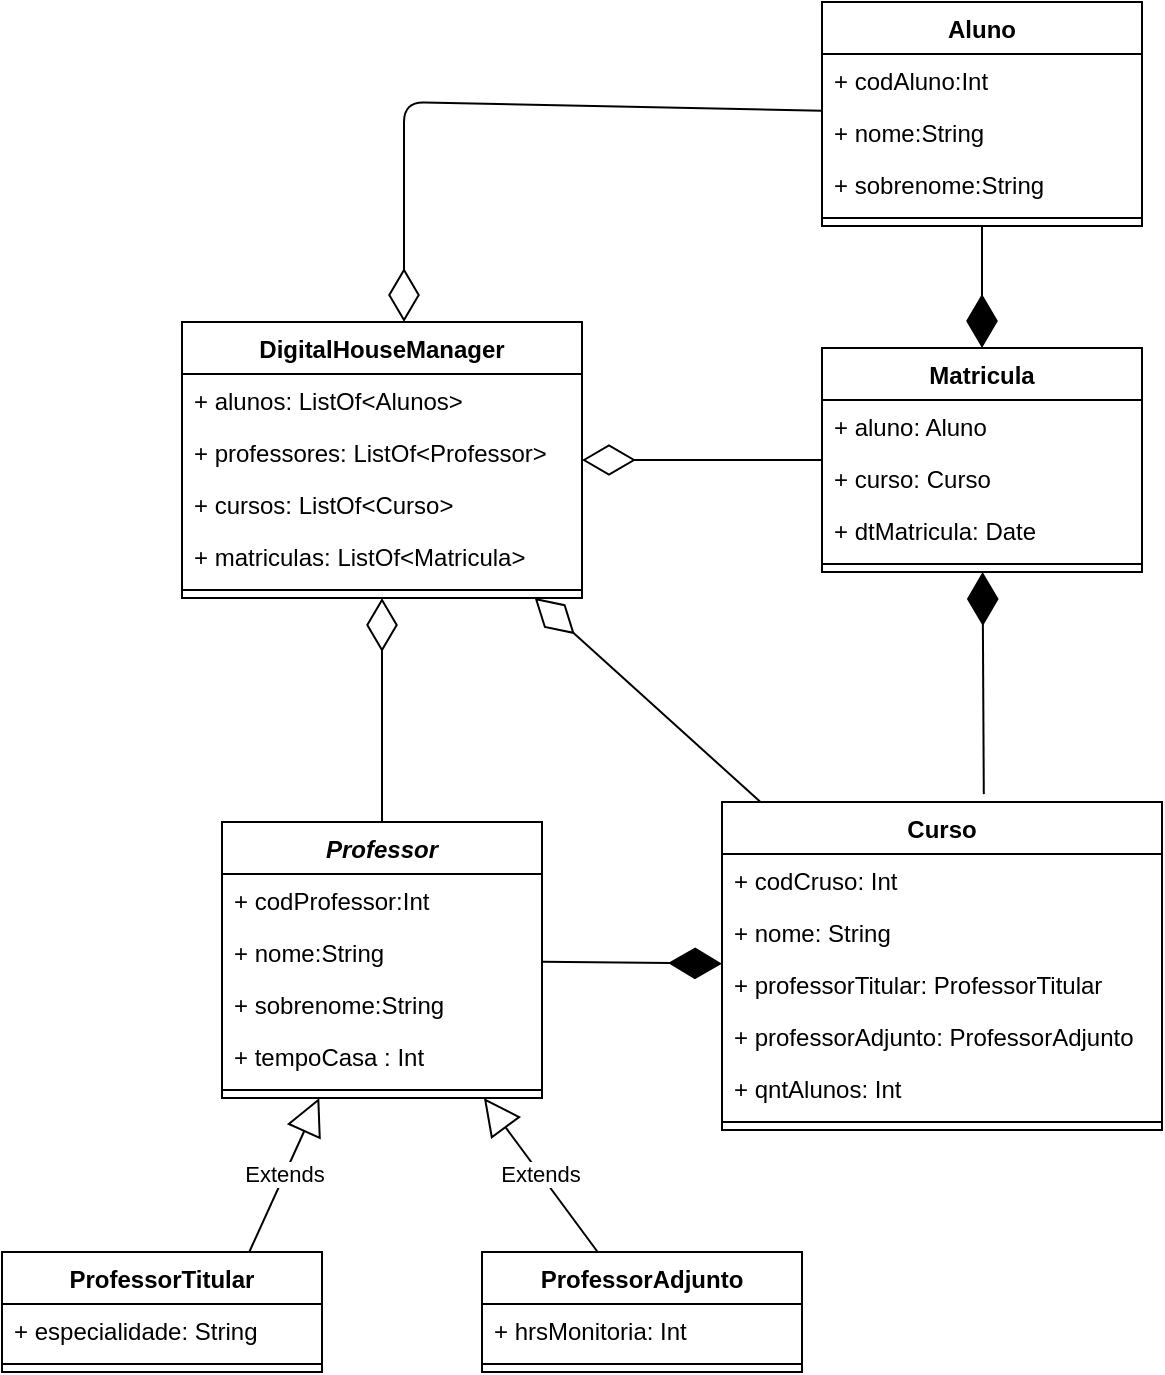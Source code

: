 <mxfile version="13.7.5" type="github">
  <diagram id="TcTvgOlSOwh4rLOoNLtm" name="Page-1">
    <mxGraphModel dx="1422" dy="794" grid="1" gridSize="10" guides="1" tooltips="1" connect="1" arrows="1" fold="1" page="1" pageScale="1" pageWidth="827" pageHeight="1169" math="0" shadow="0">
      <root>
        <mxCell id="0" />
        <mxCell id="1" parent="0" />
        <mxCell id="OuyohkA6feFG9nvxDIpP-30" value="Extends" style="endArrow=block;endSize=16;endFill=0;html=1;" edge="1" parent="1" target="OuyohkA6feFG9nvxDIpP-16">
          <mxGeometry width="160" relative="1" as="geometry">
            <mxPoint x="283.636" y="675" as="sourcePoint" />
            <mxPoint x="836" y="972" as="targetPoint" />
          </mxGeometry>
        </mxCell>
        <mxCell id="OuyohkA6feFG9nvxDIpP-31" value="Extends" style="endArrow=block;endSize=16;endFill=0;html=1;" edge="1" parent="1" source="OuyohkA6feFG9nvxDIpP-26" target="OuyohkA6feFG9nvxDIpP-16">
          <mxGeometry width="160" relative="1" as="geometry">
            <mxPoint x="676" y="972" as="sourcePoint" />
            <mxPoint x="836" y="972" as="targetPoint" />
          </mxGeometry>
        </mxCell>
        <mxCell id="OuyohkA6feFG9nvxDIpP-35" value="" style="endArrow=diamondThin;endFill=1;endSize=24;html=1;" edge="1" parent="1" source="OuyohkA6feFG9nvxDIpP-16" target="OuyohkA6feFG9nvxDIpP-7">
          <mxGeometry width="160" relative="1" as="geometry">
            <mxPoint x="530" y="460" as="sourcePoint" />
            <mxPoint x="690" y="460" as="targetPoint" />
          </mxGeometry>
        </mxCell>
        <mxCell id="OuyohkA6feFG9nvxDIpP-43" value="" style="endArrow=diamondThin;endFill=1;endSize=24;html=1;exitX=0.595;exitY=-0.024;exitDx=0;exitDy=0;exitPerimeter=0;" edge="1" parent="1" source="OuyohkA6feFG9nvxDIpP-7" target="OuyohkA6feFG9nvxDIpP-37">
          <mxGeometry width="160" relative="1" as="geometry">
            <mxPoint x="340" y="620" as="sourcePoint" />
            <mxPoint x="500" y="620" as="targetPoint" />
          </mxGeometry>
        </mxCell>
        <mxCell id="OuyohkA6feFG9nvxDIpP-44" value="" style="endArrow=diamondThin;endFill=1;endSize=24;html=1;" edge="1" parent="1" source="OuyohkA6feFG9nvxDIpP-1" target="OuyohkA6feFG9nvxDIpP-37">
          <mxGeometry width="160" relative="1" as="geometry">
            <mxPoint x="340" y="620" as="sourcePoint" />
            <mxPoint x="500" y="620" as="targetPoint" />
          </mxGeometry>
        </mxCell>
        <mxCell id="OuyohkA6feFG9nvxDIpP-7" value="Curso" style="swimlane;fontStyle=1;align=center;verticalAlign=top;childLayout=stackLayout;horizontal=1;startSize=26;horizontalStack=0;resizeParent=1;resizeParentMax=0;resizeLast=0;collapsible=1;marginBottom=0;" vertex="1" parent="1">
          <mxGeometry x="520" y="450" width="220" height="164" as="geometry" />
        </mxCell>
        <mxCell id="OuyohkA6feFG9nvxDIpP-8" value="+ codCruso: Int" style="text;strokeColor=none;fillColor=none;align=left;verticalAlign=top;spacingLeft=4;spacingRight=4;overflow=hidden;rotatable=0;points=[[0,0.5],[1,0.5]];portConstraint=eastwest;" vertex="1" parent="OuyohkA6feFG9nvxDIpP-7">
          <mxGeometry y="26" width="220" height="26" as="geometry" />
        </mxCell>
        <mxCell id="OuyohkA6feFG9nvxDIpP-11" value="+ nome: String&#xa;" style="text;strokeColor=none;fillColor=none;align=left;verticalAlign=top;spacingLeft=4;spacingRight=4;overflow=hidden;rotatable=0;points=[[0,0.5],[1,0.5]];portConstraint=eastwest;" vertex="1" parent="OuyohkA6feFG9nvxDIpP-7">
          <mxGeometry y="52" width="220" height="26" as="geometry" />
        </mxCell>
        <mxCell id="OuyohkA6feFG9nvxDIpP-32" value="+ professorTitular: ProfessorTitular&#xa;" style="text;strokeColor=none;fillColor=none;align=left;verticalAlign=top;spacingLeft=4;spacingRight=4;overflow=hidden;rotatable=0;points=[[0,0.5],[1,0.5]];portConstraint=eastwest;" vertex="1" parent="OuyohkA6feFG9nvxDIpP-7">
          <mxGeometry y="78" width="220" height="26" as="geometry" />
        </mxCell>
        <mxCell id="OuyohkA6feFG9nvxDIpP-33" value="+ professorAdjunto: ProfessorAdjunto&#xa;" style="text;strokeColor=none;fillColor=none;align=left;verticalAlign=top;spacingLeft=4;spacingRight=4;overflow=hidden;rotatable=0;points=[[0,0.5],[1,0.5]];portConstraint=eastwest;" vertex="1" parent="OuyohkA6feFG9nvxDIpP-7">
          <mxGeometry y="104" width="220" height="26" as="geometry" />
        </mxCell>
        <mxCell id="OuyohkA6feFG9nvxDIpP-34" value="+ qntAlunos: Int&#xa;" style="text;strokeColor=none;fillColor=none;align=left;verticalAlign=top;spacingLeft=4;spacingRight=4;overflow=hidden;rotatable=0;points=[[0,0.5],[1,0.5]];portConstraint=eastwest;" vertex="1" parent="OuyohkA6feFG9nvxDIpP-7">
          <mxGeometry y="130" width="220" height="26" as="geometry" />
        </mxCell>
        <mxCell id="OuyohkA6feFG9nvxDIpP-9" value="" style="line;strokeWidth=1;fillColor=none;align=left;verticalAlign=middle;spacingTop=-1;spacingLeft=3;spacingRight=3;rotatable=0;labelPosition=right;points=[];portConstraint=eastwest;" vertex="1" parent="OuyohkA6feFG9nvxDIpP-7">
          <mxGeometry y="156" width="220" height="8" as="geometry" />
        </mxCell>
        <mxCell id="OuyohkA6feFG9nvxDIpP-22" value="ProfessorTitular&#xa;" style="swimlane;fontStyle=1;align=center;verticalAlign=top;childLayout=stackLayout;horizontal=1;startSize=26;horizontalStack=0;resizeParent=1;resizeParentMax=0;resizeLast=0;collapsible=1;marginBottom=0;" vertex="1" parent="1">
          <mxGeometry x="160" y="675" width="160" height="60" as="geometry" />
        </mxCell>
        <mxCell id="OuyohkA6feFG9nvxDIpP-23" value="+ especialidade: String" style="text;strokeColor=none;fillColor=none;align=left;verticalAlign=top;spacingLeft=4;spacingRight=4;overflow=hidden;rotatable=0;points=[[0,0.5],[1,0.5]];portConstraint=eastwest;" vertex="1" parent="OuyohkA6feFG9nvxDIpP-22">
          <mxGeometry y="26" width="160" height="26" as="geometry" />
        </mxCell>
        <mxCell id="OuyohkA6feFG9nvxDIpP-24" value="" style="line;strokeWidth=1;fillColor=none;align=left;verticalAlign=middle;spacingTop=-1;spacingLeft=3;spacingRight=3;rotatable=0;labelPosition=right;points=[];portConstraint=eastwest;" vertex="1" parent="OuyohkA6feFG9nvxDIpP-22">
          <mxGeometry y="52" width="160" height="8" as="geometry" />
        </mxCell>
        <mxCell id="OuyohkA6feFG9nvxDIpP-45" value="DigitalHouseManager" style="swimlane;fontStyle=1;align=center;verticalAlign=top;childLayout=stackLayout;horizontal=1;startSize=26;horizontalStack=0;resizeParent=1;resizeParentMax=0;resizeLast=0;collapsible=1;marginBottom=0;" vertex="1" parent="1">
          <mxGeometry x="250" y="210" width="200" height="138" as="geometry" />
        </mxCell>
        <mxCell id="OuyohkA6feFG9nvxDIpP-46" value="+ alunos: ListOf&lt;Alunos&gt;" style="text;strokeColor=none;fillColor=none;align=left;verticalAlign=top;spacingLeft=4;spacingRight=4;overflow=hidden;rotatable=0;points=[[0,0.5],[1,0.5]];portConstraint=eastwest;" vertex="1" parent="OuyohkA6feFG9nvxDIpP-45">
          <mxGeometry y="26" width="200" height="26" as="geometry" />
        </mxCell>
        <mxCell id="OuyohkA6feFG9nvxDIpP-49" value="+ professores: ListOf&lt;Professor&gt;" style="text;strokeColor=none;fillColor=none;align=left;verticalAlign=top;spacingLeft=4;spacingRight=4;overflow=hidden;rotatable=0;points=[[0,0.5],[1,0.5]];portConstraint=eastwest;" vertex="1" parent="OuyohkA6feFG9nvxDIpP-45">
          <mxGeometry y="52" width="200" height="26" as="geometry" />
        </mxCell>
        <mxCell id="OuyohkA6feFG9nvxDIpP-50" value="+ cursos: ListOf&lt;Curso&gt;" style="text;strokeColor=none;fillColor=none;align=left;verticalAlign=top;spacingLeft=4;spacingRight=4;overflow=hidden;rotatable=0;points=[[0,0.5],[1,0.5]];portConstraint=eastwest;" vertex="1" parent="OuyohkA6feFG9nvxDIpP-45">
          <mxGeometry y="78" width="200" height="26" as="geometry" />
        </mxCell>
        <mxCell id="OuyohkA6feFG9nvxDIpP-51" value="+ matriculas: ListOf&lt;Matricula&gt;" style="text;strokeColor=none;fillColor=none;align=left;verticalAlign=top;spacingLeft=4;spacingRight=4;overflow=hidden;rotatable=0;points=[[0,0.5],[1,0.5]];portConstraint=eastwest;" vertex="1" parent="OuyohkA6feFG9nvxDIpP-45">
          <mxGeometry y="104" width="200" height="26" as="geometry" />
        </mxCell>
        <mxCell id="OuyohkA6feFG9nvxDIpP-47" value="" style="line;strokeWidth=1;fillColor=none;align=left;verticalAlign=middle;spacingTop=-1;spacingLeft=3;spacingRight=3;rotatable=0;labelPosition=right;points=[];portConstraint=eastwest;" vertex="1" parent="OuyohkA6feFG9nvxDIpP-45">
          <mxGeometry y="130" width="200" height="8" as="geometry" />
        </mxCell>
        <mxCell id="OuyohkA6feFG9nvxDIpP-53" value="" style="endArrow=diamondThin;endFill=0;endSize=24;html=1;" edge="1" parent="1" source="OuyohkA6feFG9nvxDIpP-16" target="OuyohkA6feFG9nvxDIpP-45">
          <mxGeometry width="160" relative="1" as="geometry">
            <mxPoint x="350" y="400" as="sourcePoint" />
            <mxPoint x="510" y="400" as="targetPoint" />
          </mxGeometry>
        </mxCell>
        <mxCell id="OuyohkA6feFG9nvxDIpP-54" value="" style="endArrow=diamondThin;endFill=0;endSize=24;html=1;" edge="1" parent="1" source="OuyohkA6feFG9nvxDIpP-7" target="OuyohkA6feFG9nvxDIpP-45">
          <mxGeometry width="160" relative="1" as="geometry">
            <mxPoint x="350" y="400" as="sourcePoint" />
            <mxPoint x="510" y="400" as="targetPoint" />
          </mxGeometry>
        </mxCell>
        <mxCell id="OuyohkA6feFG9nvxDIpP-55" value="" style="endArrow=diamondThin;endFill=0;endSize=24;html=1;" edge="1" parent="1" source="OuyohkA6feFG9nvxDIpP-37" target="OuyohkA6feFG9nvxDIpP-45">
          <mxGeometry width="160" relative="1" as="geometry">
            <mxPoint x="350" y="400" as="sourcePoint" />
            <mxPoint x="510" y="400" as="targetPoint" />
          </mxGeometry>
        </mxCell>
        <mxCell id="OuyohkA6feFG9nvxDIpP-56" value="" style="endArrow=diamondThin;endFill=0;endSize=24;html=1;entryX=0.555;entryY=0;entryDx=0;entryDy=0;entryPerimeter=0;" edge="1" parent="1" source="OuyohkA6feFG9nvxDIpP-1" target="OuyohkA6feFG9nvxDIpP-45">
          <mxGeometry width="160" relative="1" as="geometry">
            <mxPoint x="350" y="400" as="sourcePoint" />
            <mxPoint x="510" y="400" as="targetPoint" />
            <Array as="points">
              <mxPoint x="361" y="100" />
            </Array>
          </mxGeometry>
        </mxCell>
        <mxCell id="OuyohkA6feFG9nvxDIpP-1" value="Aluno" style="swimlane;fontStyle=1;align=center;verticalAlign=top;childLayout=stackLayout;horizontal=1;startSize=26;horizontalStack=0;resizeParent=1;resizeParentMax=0;resizeLast=0;collapsible=1;marginBottom=0;" vertex="1" parent="1">
          <mxGeometry x="570" y="50" width="160" height="112" as="geometry" />
        </mxCell>
        <mxCell id="OuyohkA6feFG9nvxDIpP-6" value="+ codAluno:Int" style="text;strokeColor=none;fillColor=none;align=left;verticalAlign=top;spacingLeft=4;spacingRight=4;overflow=hidden;rotatable=0;points=[[0,0.5],[1,0.5]];portConstraint=eastwest;" vertex="1" parent="OuyohkA6feFG9nvxDIpP-1">
          <mxGeometry y="26" width="160" height="26" as="geometry" />
        </mxCell>
        <mxCell id="OuyohkA6feFG9nvxDIpP-2" value="+ nome:String" style="text;strokeColor=none;fillColor=none;align=left;verticalAlign=top;spacingLeft=4;spacingRight=4;overflow=hidden;rotatable=0;points=[[0,0.5],[1,0.5]];portConstraint=eastwest;" vertex="1" parent="OuyohkA6feFG9nvxDIpP-1">
          <mxGeometry y="52" width="160" height="26" as="geometry" />
        </mxCell>
        <mxCell id="OuyohkA6feFG9nvxDIpP-5" value="+ sobrenome:String" style="text;strokeColor=none;fillColor=none;align=left;verticalAlign=top;spacingLeft=4;spacingRight=4;overflow=hidden;rotatable=0;points=[[0,0.5],[1,0.5]];portConstraint=eastwest;" vertex="1" parent="OuyohkA6feFG9nvxDIpP-1">
          <mxGeometry y="78" width="160" height="26" as="geometry" />
        </mxCell>
        <mxCell id="OuyohkA6feFG9nvxDIpP-3" value="" style="line;strokeWidth=1;fillColor=none;align=left;verticalAlign=middle;spacingTop=-1;spacingLeft=3;spacingRight=3;rotatable=0;labelPosition=right;points=[];portConstraint=eastwest;" vertex="1" parent="OuyohkA6feFG9nvxDIpP-1">
          <mxGeometry y="104" width="160" height="8" as="geometry" />
        </mxCell>
        <mxCell id="OuyohkA6feFG9nvxDIpP-37" value="Matricula" style="swimlane;fontStyle=1;align=center;verticalAlign=top;childLayout=stackLayout;horizontal=1;startSize=26;horizontalStack=0;resizeParent=1;resizeParentMax=0;resizeLast=0;collapsible=1;marginBottom=0;" vertex="1" parent="1">
          <mxGeometry x="570" y="223" width="160" height="112" as="geometry" />
        </mxCell>
        <mxCell id="OuyohkA6feFG9nvxDIpP-38" value="+ aluno: Aluno" style="text;strokeColor=none;fillColor=none;align=left;verticalAlign=top;spacingLeft=4;spacingRight=4;overflow=hidden;rotatable=0;points=[[0,0.5],[1,0.5]];portConstraint=eastwest;" vertex="1" parent="OuyohkA6feFG9nvxDIpP-37">
          <mxGeometry y="26" width="160" height="26" as="geometry" />
        </mxCell>
        <mxCell id="OuyohkA6feFG9nvxDIpP-41" value="+ curso: Curso" style="text;strokeColor=none;fillColor=none;align=left;verticalAlign=top;spacingLeft=4;spacingRight=4;overflow=hidden;rotatable=0;points=[[0,0.5],[1,0.5]];portConstraint=eastwest;" vertex="1" parent="OuyohkA6feFG9nvxDIpP-37">
          <mxGeometry y="52" width="160" height="26" as="geometry" />
        </mxCell>
        <mxCell id="OuyohkA6feFG9nvxDIpP-42" value="+ dtMatricula: Date" style="text;strokeColor=none;fillColor=none;align=left;verticalAlign=top;spacingLeft=4;spacingRight=4;overflow=hidden;rotatable=0;points=[[0,0.5],[1,0.5]];portConstraint=eastwest;" vertex="1" parent="OuyohkA6feFG9nvxDIpP-37">
          <mxGeometry y="78" width="160" height="26" as="geometry" />
        </mxCell>
        <mxCell id="OuyohkA6feFG9nvxDIpP-39" value="" style="line;strokeWidth=1;fillColor=none;align=left;verticalAlign=middle;spacingTop=-1;spacingLeft=3;spacingRight=3;rotatable=0;labelPosition=right;points=[];portConstraint=eastwest;" vertex="1" parent="OuyohkA6feFG9nvxDIpP-37">
          <mxGeometry y="104" width="160" height="8" as="geometry" />
        </mxCell>
        <mxCell id="OuyohkA6feFG9nvxDIpP-16" value="Professor" style="swimlane;fontStyle=3;align=center;verticalAlign=top;childLayout=stackLayout;horizontal=1;startSize=26;horizontalStack=0;resizeParent=1;resizeParentMax=0;resizeLast=0;collapsible=1;marginBottom=0;" vertex="1" parent="1">
          <mxGeometry x="270" y="460" width="160" height="138" as="geometry" />
        </mxCell>
        <mxCell id="OuyohkA6feFG9nvxDIpP-17" value="+ codProfessor:Int" style="text;strokeColor=none;fillColor=none;align=left;verticalAlign=top;spacingLeft=4;spacingRight=4;overflow=hidden;rotatable=0;points=[[0,0.5],[1,0.5]];portConstraint=eastwest;" vertex="1" parent="OuyohkA6feFG9nvxDIpP-16">
          <mxGeometry y="26" width="160" height="26" as="geometry" />
        </mxCell>
        <mxCell id="OuyohkA6feFG9nvxDIpP-18" value="+ nome:String" style="text;strokeColor=none;fillColor=none;align=left;verticalAlign=top;spacingLeft=4;spacingRight=4;overflow=hidden;rotatable=0;points=[[0,0.5],[1,0.5]];portConstraint=eastwest;" vertex="1" parent="OuyohkA6feFG9nvxDIpP-16">
          <mxGeometry y="52" width="160" height="26" as="geometry" />
        </mxCell>
        <mxCell id="OuyohkA6feFG9nvxDIpP-19" value="+ sobrenome:String" style="text;strokeColor=none;fillColor=none;align=left;verticalAlign=top;spacingLeft=4;spacingRight=4;overflow=hidden;rotatable=0;points=[[0,0.5],[1,0.5]];portConstraint=eastwest;" vertex="1" parent="OuyohkA6feFG9nvxDIpP-16">
          <mxGeometry y="78" width="160" height="26" as="geometry" />
        </mxCell>
        <mxCell id="OuyohkA6feFG9nvxDIpP-21" value="+ tempoCasa : Int" style="text;strokeColor=none;fillColor=none;align=left;verticalAlign=top;spacingLeft=4;spacingRight=4;overflow=hidden;rotatable=0;points=[[0,0.5],[1,0.5]];portConstraint=eastwest;" vertex="1" parent="OuyohkA6feFG9nvxDIpP-16">
          <mxGeometry y="104" width="160" height="26" as="geometry" />
        </mxCell>
        <mxCell id="OuyohkA6feFG9nvxDIpP-20" value="" style="line;strokeWidth=1;fillColor=none;align=left;verticalAlign=middle;spacingTop=-1;spacingLeft=3;spacingRight=3;rotatable=0;labelPosition=right;points=[];portConstraint=eastwest;" vertex="1" parent="OuyohkA6feFG9nvxDIpP-16">
          <mxGeometry y="130" width="160" height="8" as="geometry" />
        </mxCell>
        <mxCell id="OuyohkA6feFG9nvxDIpP-26" value="ProfessorAdjunto" style="swimlane;fontStyle=1;align=center;verticalAlign=top;childLayout=stackLayout;horizontal=1;startSize=26;horizontalStack=0;resizeParent=1;resizeParentMax=0;resizeLast=0;collapsible=1;marginBottom=0;" vertex="1" parent="1">
          <mxGeometry x="400" y="675" width="160" height="60" as="geometry" />
        </mxCell>
        <mxCell id="OuyohkA6feFG9nvxDIpP-27" value="+ hrsMonitoria: Int" style="text;strokeColor=none;fillColor=none;align=left;verticalAlign=top;spacingLeft=4;spacingRight=4;overflow=hidden;rotatable=0;points=[[0,0.5],[1,0.5]];portConstraint=eastwest;" vertex="1" parent="OuyohkA6feFG9nvxDIpP-26">
          <mxGeometry y="26" width="160" height="26" as="geometry" />
        </mxCell>
        <mxCell id="OuyohkA6feFG9nvxDIpP-28" value="" style="line;strokeWidth=1;fillColor=none;align=left;verticalAlign=middle;spacingTop=-1;spacingLeft=3;spacingRight=3;rotatable=0;labelPosition=right;points=[];portConstraint=eastwest;" vertex="1" parent="OuyohkA6feFG9nvxDIpP-26">
          <mxGeometry y="52" width="160" height="8" as="geometry" />
        </mxCell>
      </root>
    </mxGraphModel>
  </diagram>
</mxfile>
